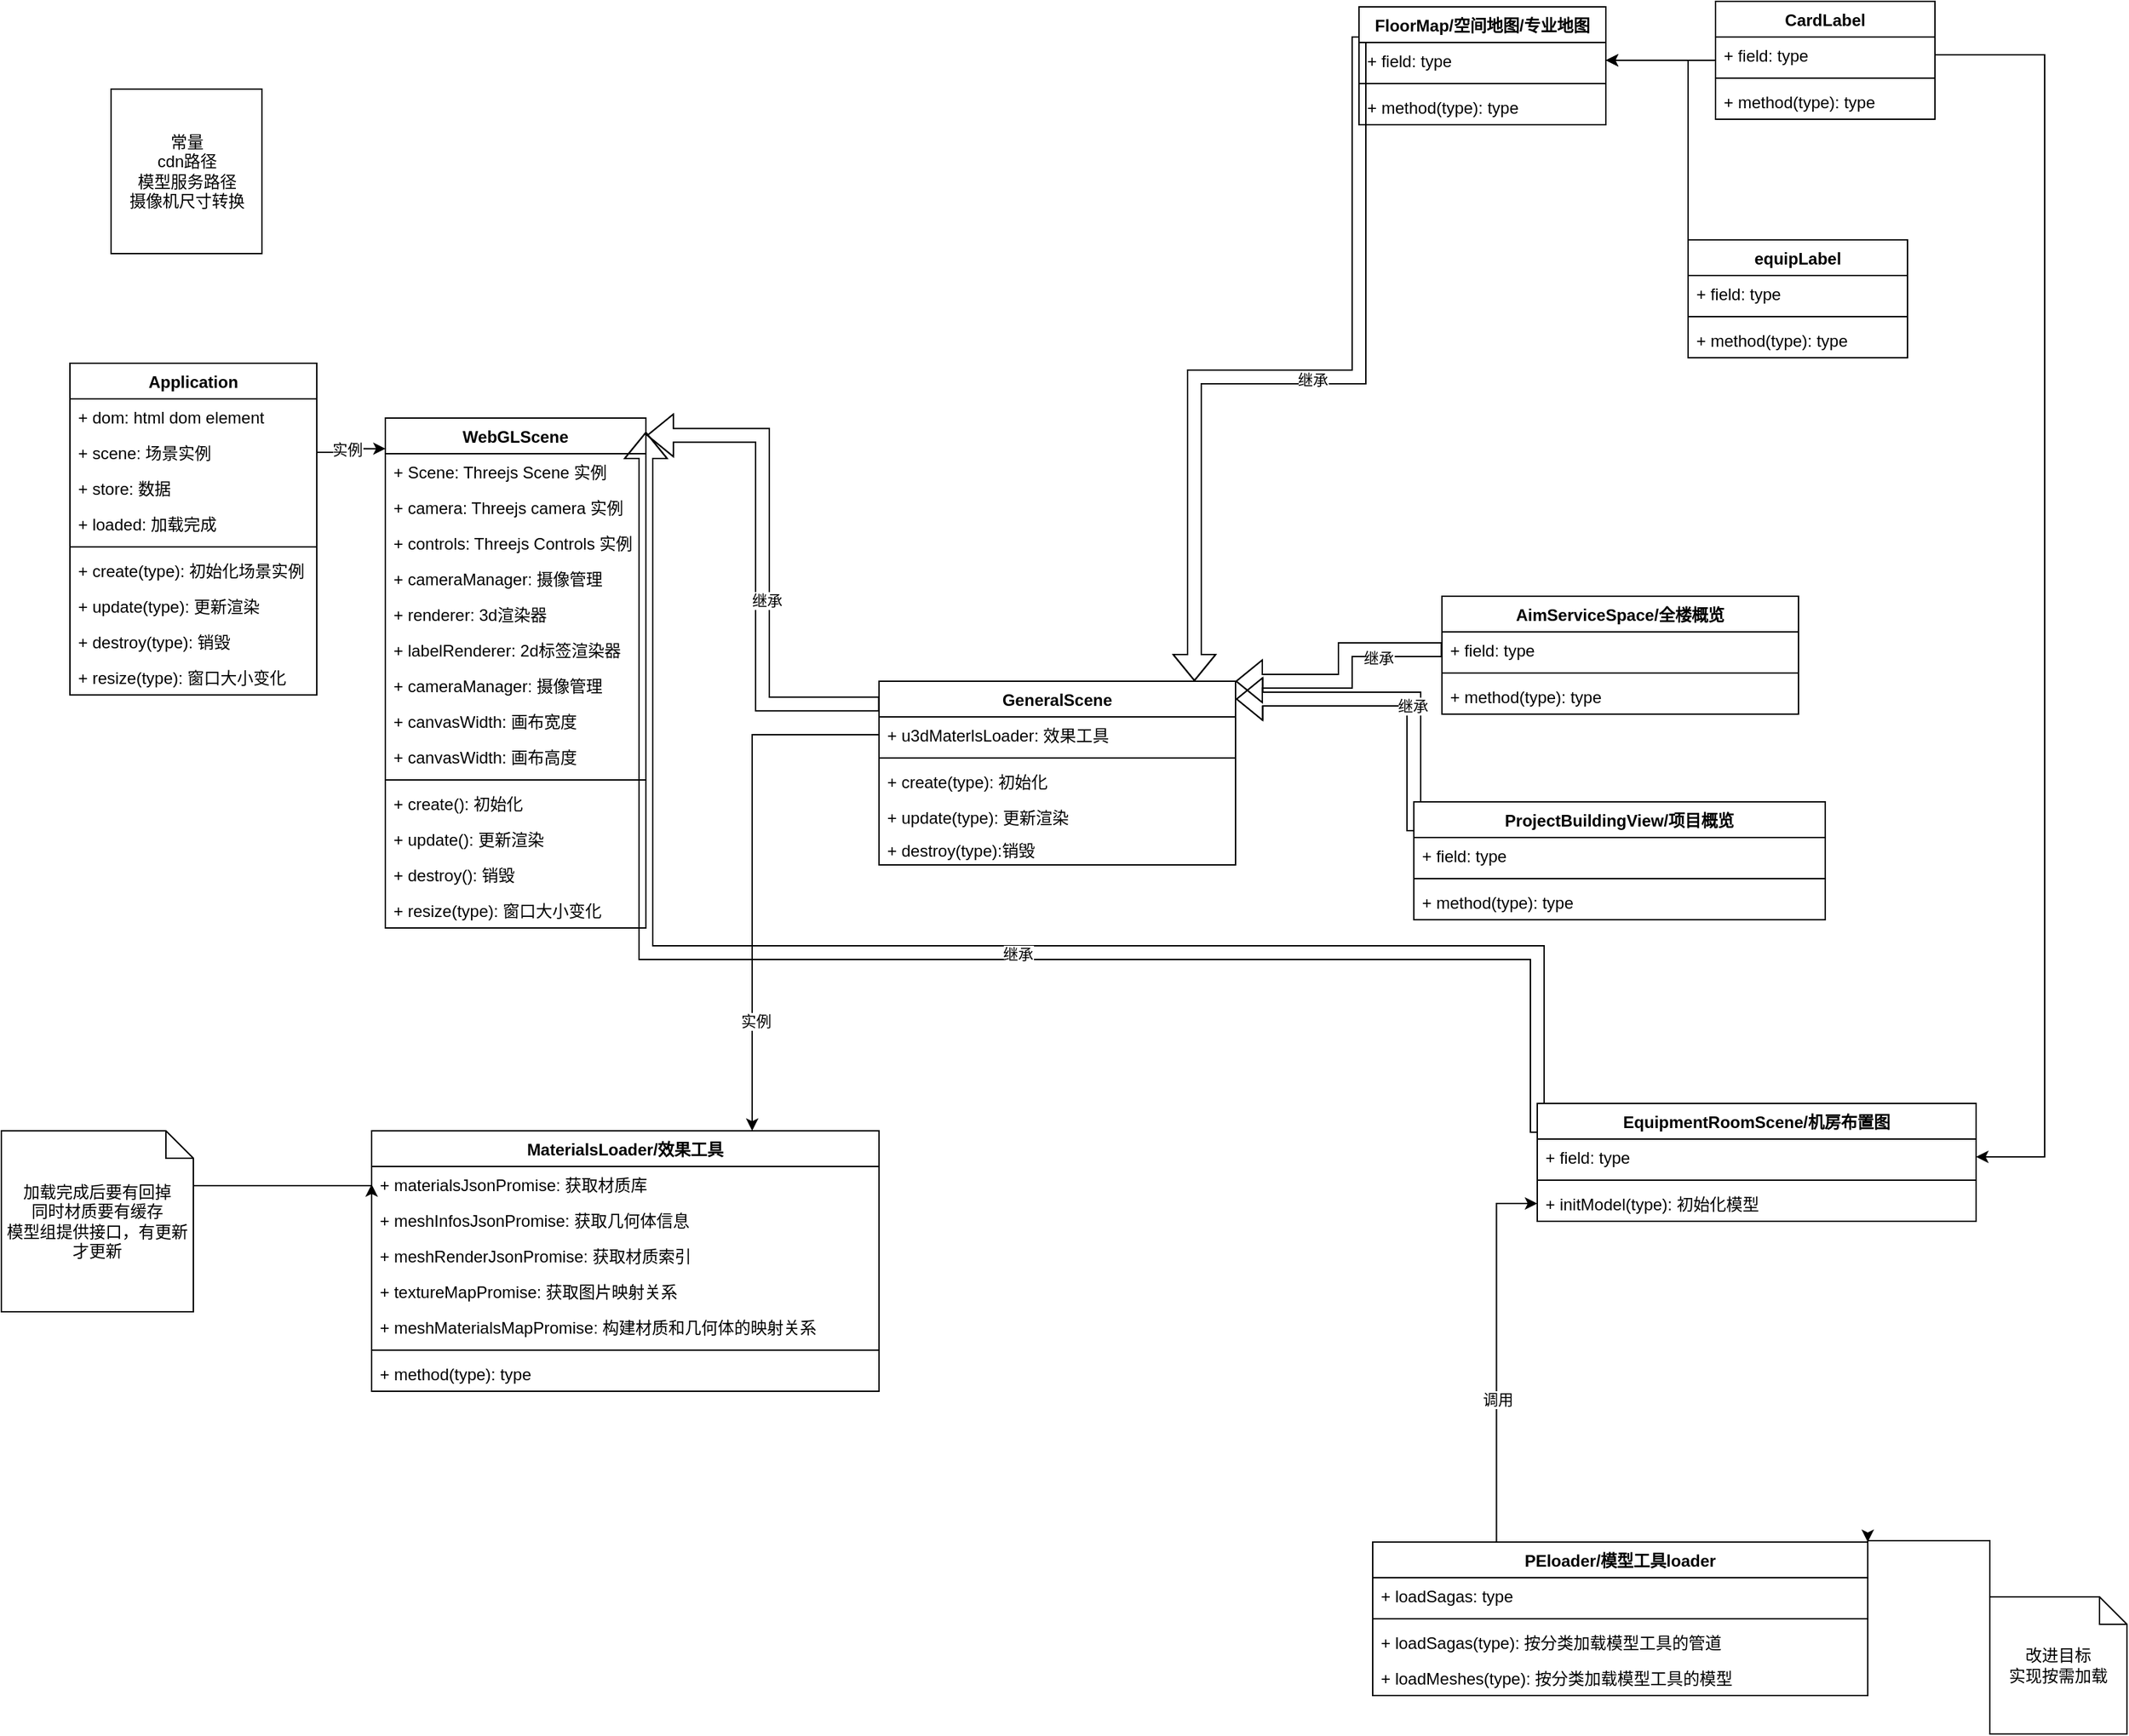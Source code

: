 <mxfile version="15.9.4" type="github">
  <diagram id="EdudkW2aPHIdIt6Wkw1W" name="Page-1">
    <mxGraphModel dx="938" dy="581" grid="1" gridSize="10" guides="1" tooltips="1" connect="1" arrows="1" fold="1" page="1" pageScale="1" pageWidth="827" pageHeight="1169" math="0" shadow="0">
      <root>
        <mxCell id="0" />
        <mxCell id="1" parent="0" />
        <mxCell id="uSqtEpiTZWyw5gjkjIYF-1" value="Application" style="swimlane;fontStyle=1;align=center;verticalAlign=top;childLayout=stackLayout;horizontal=1;startSize=26;horizontalStack=0;resizeParent=1;resizeParentMax=0;resizeLast=0;collapsible=1;marginBottom=0;" parent="1" vertex="1">
          <mxGeometry x="100" y="310" width="180" height="242" as="geometry" />
        </mxCell>
        <mxCell id="uSqtEpiTZWyw5gjkjIYF-2" value="+ dom: html dom element" style="text;strokeColor=none;fillColor=none;align=left;verticalAlign=top;spacingLeft=4;spacingRight=4;overflow=hidden;rotatable=0;points=[[0,0.5],[1,0.5]];portConstraint=eastwest;" parent="uSqtEpiTZWyw5gjkjIYF-1" vertex="1">
          <mxGeometry y="26" width="180" height="26" as="geometry" />
        </mxCell>
        <mxCell id="uSqtEpiTZWyw5gjkjIYF-5" value="+ scene: 场景实例" style="text;strokeColor=none;fillColor=none;align=left;verticalAlign=top;spacingLeft=4;spacingRight=4;overflow=hidden;rotatable=0;points=[[0,0.5],[1,0.5]];portConstraint=eastwest;" parent="uSqtEpiTZWyw5gjkjIYF-1" vertex="1">
          <mxGeometry y="52" width="180" height="26" as="geometry" />
        </mxCell>
        <mxCell id="uSqtEpiTZWyw5gjkjIYF-15" value="+ store: 数据" style="text;strokeColor=none;fillColor=none;align=left;verticalAlign=top;spacingLeft=4;spacingRight=4;overflow=hidden;rotatable=0;points=[[0,0.5],[1,0.5]];portConstraint=eastwest;" parent="uSqtEpiTZWyw5gjkjIYF-1" vertex="1">
          <mxGeometry y="78" width="180" height="26" as="geometry" />
        </mxCell>
        <mxCell id="uSqtEpiTZWyw5gjkjIYF-6" value="+ loaded: 加载完成" style="text;strokeColor=none;fillColor=none;align=left;verticalAlign=top;spacingLeft=4;spacingRight=4;overflow=hidden;rotatable=0;points=[[0,0.5],[1,0.5]];portConstraint=eastwest;" parent="uSqtEpiTZWyw5gjkjIYF-1" vertex="1">
          <mxGeometry y="104" width="180" height="26" as="geometry" />
        </mxCell>
        <mxCell id="uSqtEpiTZWyw5gjkjIYF-3" value="" style="line;strokeWidth=1;fillColor=none;align=left;verticalAlign=middle;spacingTop=-1;spacingLeft=3;spacingRight=3;rotatable=0;labelPosition=right;points=[];portConstraint=eastwest;" parent="uSqtEpiTZWyw5gjkjIYF-1" vertex="1">
          <mxGeometry y="130" width="180" height="8" as="geometry" />
        </mxCell>
        <mxCell id="uSqtEpiTZWyw5gjkjIYF-4" value="+ create(type): 初始化场景实例" style="text;strokeColor=none;fillColor=none;align=left;verticalAlign=top;spacingLeft=4;spacingRight=4;overflow=hidden;rotatable=0;points=[[0,0.5],[1,0.5]];portConstraint=eastwest;" parent="uSqtEpiTZWyw5gjkjIYF-1" vertex="1">
          <mxGeometry y="138" width="180" height="26" as="geometry" />
        </mxCell>
        <mxCell id="uSqtEpiTZWyw5gjkjIYF-7" value="+ update(type): 更新渲染" style="text;strokeColor=none;fillColor=none;align=left;verticalAlign=top;spacingLeft=4;spacingRight=4;overflow=hidden;rotatable=0;points=[[0,0.5],[1,0.5]];portConstraint=eastwest;" parent="uSqtEpiTZWyw5gjkjIYF-1" vertex="1">
          <mxGeometry y="164" width="180" height="26" as="geometry" />
        </mxCell>
        <mxCell id="uSqtEpiTZWyw5gjkjIYF-8" value="+ destroy(type): 销毁" style="text;strokeColor=none;fillColor=none;align=left;verticalAlign=top;spacingLeft=4;spacingRight=4;overflow=hidden;rotatable=0;points=[[0,0.5],[1,0.5]];portConstraint=eastwest;" parent="uSqtEpiTZWyw5gjkjIYF-1" vertex="1">
          <mxGeometry y="190" width="180" height="26" as="geometry" />
        </mxCell>
        <mxCell id="uSqtEpiTZWyw5gjkjIYF-9" value="+ resize(type): 窗口大小变化" style="text;strokeColor=none;fillColor=none;align=left;verticalAlign=top;spacingLeft=4;spacingRight=4;overflow=hidden;rotatable=0;points=[[0,0.5],[1,0.5]];portConstraint=eastwest;" parent="uSqtEpiTZWyw5gjkjIYF-1" vertex="1">
          <mxGeometry y="216" width="180" height="26" as="geometry" />
        </mxCell>
        <mxCell id="uSqtEpiTZWyw5gjkjIYF-10" value="WebGLScene" style="swimlane;fontStyle=1;align=center;verticalAlign=top;childLayout=stackLayout;horizontal=1;startSize=26;horizontalStack=0;resizeParent=1;resizeParentMax=0;resizeLast=0;collapsible=1;marginBottom=0;" parent="1" vertex="1">
          <mxGeometry x="330" y="350" width="190" height="372" as="geometry" />
        </mxCell>
        <mxCell id="uSqtEpiTZWyw5gjkjIYF-11" value="+ Scene: Threejs Scene 实例" style="text;strokeColor=none;fillColor=none;align=left;verticalAlign=top;spacingLeft=4;spacingRight=4;overflow=hidden;rotatable=0;points=[[0,0.5],[1,0.5]];portConstraint=eastwest;" parent="uSqtEpiTZWyw5gjkjIYF-10" vertex="1">
          <mxGeometry y="26" width="190" height="26" as="geometry" />
        </mxCell>
        <mxCell id="uSqtEpiTZWyw5gjkjIYF-14" value="+ camera: Threejs camera 实例" style="text;strokeColor=none;fillColor=none;align=left;verticalAlign=top;spacingLeft=4;spacingRight=4;overflow=hidden;rotatable=0;points=[[0,0.5],[1,0.5]];portConstraint=eastwest;" parent="uSqtEpiTZWyw5gjkjIYF-10" vertex="1">
          <mxGeometry y="52" width="190" height="26" as="geometry" />
        </mxCell>
        <mxCell id="uSqtEpiTZWyw5gjkjIYF-20" value="+ controls: Threejs Controls 实例" style="text;strokeColor=none;fillColor=none;align=left;verticalAlign=top;spacingLeft=4;spacingRight=4;overflow=hidden;rotatable=0;points=[[0,0.5],[1,0.5]];portConstraint=eastwest;" parent="uSqtEpiTZWyw5gjkjIYF-10" vertex="1">
          <mxGeometry y="78" width="190" height="26" as="geometry" />
        </mxCell>
        <mxCell id="uSqtEpiTZWyw5gjkjIYF-21" value="+ cameraManager: 摄像管理&#xa;" style="text;strokeColor=none;fillColor=none;align=left;verticalAlign=top;spacingLeft=4;spacingRight=4;overflow=hidden;rotatable=0;points=[[0,0.5],[1,0.5]];portConstraint=eastwest;" parent="uSqtEpiTZWyw5gjkjIYF-10" vertex="1">
          <mxGeometry y="104" width="190" height="26" as="geometry" />
        </mxCell>
        <mxCell id="uSqtEpiTZWyw5gjkjIYF-22" value="+ renderer: 3d渲染器&#xa;" style="text;strokeColor=none;fillColor=none;align=left;verticalAlign=top;spacingLeft=4;spacingRight=4;overflow=hidden;rotatable=0;points=[[0,0.5],[1,0.5]];portConstraint=eastwest;" parent="uSqtEpiTZWyw5gjkjIYF-10" vertex="1">
          <mxGeometry y="130" width="190" height="26" as="geometry" />
        </mxCell>
        <mxCell id="uSqtEpiTZWyw5gjkjIYF-23" value="+ labelRenderer: 2d标签渲染器&#xa;" style="text;strokeColor=none;fillColor=none;align=left;verticalAlign=top;spacingLeft=4;spacingRight=4;overflow=hidden;rotatable=0;points=[[0,0.5],[1,0.5]];portConstraint=eastwest;" parent="uSqtEpiTZWyw5gjkjIYF-10" vertex="1">
          <mxGeometry y="156" width="190" height="26" as="geometry" />
        </mxCell>
        <mxCell id="uSqtEpiTZWyw5gjkjIYF-24" value="+ cameraManager: 摄像管理&#xa;" style="text;strokeColor=none;fillColor=none;align=left;verticalAlign=top;spacingLeft=4;spacingRight=4;overflow=hidden;rotatable=0;points=[[0,0.5],[1,0.5]];portConstraint=eastwest;" parent="uSqtEpiTZWyw5gjkjIYF-10" vertex="1">
          <mxGeometry y="182" width="190" height="26" as="geometry" />
        </mxCell>
        <mxCell id="uSqtEpiTZWyw5gjkjIYF-26" value="+ canvasWidth: 画布宽度&#xa;" style="text;strokeColor=none;fillColor=none;align=left;verticalAlign=top;spacingLeft=4;spacingRight=4;overflow=hidden;rotatable=0;points=[[0,0.5],[1,0.5]];portConstraint=eastwest;" parent="uSqtEpiTZWyw5gjkjIYF-10" vertex="1">
          <mxGeometry y="208" width="190" height="26" as="geometry" />
        </mxCell>
        <mxCell id="uSqtEpiTZWyw5gjkjIYF-27" value="+ canvasWidth: 画布高度&#xa;" style="text;strokeColor=none;fillColor=none;align=left;verticalAlign=top;spacingLeft=4;spacingRight=4;overflow=hidden;rotatable=0;points=[[0,0.5],[1,0.5]];portConstraint=eastwest;" parent="uSqtEpiTZWyw5gjkjIYF-10" vertex="1">
          <mxGeometry y="234" width="190" height="26" as="geometry" />
        </mxCell>
        <mxCell id="uSqtEpiTZWyw5gjkjIYF-12" value="" style="line;strokeWidth=1;fillColor=none;align=left;verticalAlign=middle;spacingTop=-1;spacingLeft=3;spacingRight=3;rotatable=0;labelPosition=right;points=[];portConstraint=eastwest;" parent="uSqtEpiTZWyw5gjkjIYF-10" vertex="1">
          <mxGeometry y="260" width="190" height="8" as="geometry" />
        </mxCell>
        <mxCell id="uSqtEpiTZWyw5gjkjIYF-13" value="+ create(): 初始化" style="text;strokeColor=none;fillColor=none;align=left;verticalAlign=top;spacingLeft=4;spacingRight=4;overflow=hidden;rotatable=0;points=[[0,0.5],[1,0.5]];portConstraint=eastwest;" parent="uSqtEpiTZWyw5gjkjIYF-10" vertex="1">
          <mxGeometry y="268" width="190" height="26" as="geometry" />
        </mxCell>
        <mxCell id="uSqtEpiTZWyw5gjkjIYF-16" value="+ update(): 更新渲染" style="text;strokeColor=none;fillColor=none;align=left;verticalAlign=top;spacingLeft=4;spacingRight=4;overflow=hidden;rotatable=0;points=[[0,0.5],[1,0.5]];portConstraint=eastwest;" parent="uSqtEpiTZWyw5gjkjIYF-10" vertex="1">
          <mxGeometry y="294" width="190" height="26" as="geometry" />
        </mxCell>
        <mxCell id="uSqtEpiTZWyw5gjkjIYF-17" value="+ destroy(): 销毁" style="text;strokeColor=none;fillColor=none;align=left;verticalAlign=top;spacingLeft=4;spacingRight=4;overflow=hidden;rotatable=0;points=[[0,0.5],[1,0.5]];portConstraint=eastwest;" parent="uSqtEpiTZWyw5gjkjIYF-10" vertex="1">
          <mxGeometry y="320" width="190" height="26" as="geometry" />
        </mxCell>
        <mxCell id="uSqtEpiTZWyw5gjkjIYF-18" value="+ resize(type): 窗口大小变化" style="text;strokeColor=none;fillColor=none;align=left;verticalAlign=top;spacingLeft=4;spacingRight=4;overflow=hidden;rotatable=0;points=[[0,0.5],[1,0.5]];portConstraint=eastwest;" parent="uSqtEpiTZWyw5gjkjIYF-10" vertex="1">
          <mxGeometry y="346" width="190" height="26" as="geometry" />
        </mxCell>
        <mxCell id="uSqtEpiTZWyw5gjkjIYF-19" style="edgeStyle=orthogonalEdgeStyle;rounded=0;orthogonalLoop=1;jettySize=auto;html=1;exitX=1;exitY=0.5;exitDx=0;exitDy=0;entryX=0.001;entryY=0.06;entryDx=0;entryDy=0;entryPerimeter=0;" parent="1" source="uSqtEpiTZWyw5gjkjIYF-5" target="uSqtEpiTZWyw5gjkjIYF-10" edge="1">
          <mxGeometry relative="1" as="geometry" />
        </mxCell>
        <mxCell id="uSqtEpiTZWyw5gjkjIYF-91" value="实例" style="edgeLabel;html=1;align=center;verticalAlign=middle;resizable=0;points=[];" parent="uSqtEpiTZWyw5gjkjIYF-19" vertex="1" connectable="0">
          <mxGeometry x="0.049" y="3" relative="1" as="geometry">
            <mxPoint x="-3" y="3" as="offset" />
          </mxGeometry>
        </mxCell>
        <mxCell id="uSqtEpiTZWyw5gjkjIYF-32" style="edgeStyle=orthogonalEdgeStyle;rounded=0;orthogonalLoop=1;jettySize=auto;html=1;exitX=0.001;exitY=0.124;exitDx=0;exitDy=0;entryX=1.003;entryY=0.034;entryDx=0;entryDy=0;entryPerimeter=0;shape=flexArrow;exitPerimeter=0;" parent="1" source="uSqtEpiTZWyw5gjkjIYF-28" target="uSqtEpiTZWyw5gjkjIYF-10" edge="1">
          <mxGeometry relative="1" as="geometry" />
        </mxCell>
        <mxCell id="uSqtEpiTZWyw5gjkjIYF-33" value="继承" style="edgeLabel;html=1;align=center;verticalAlign=middle;resizable=0;points=[];" parent="uSqtEpiTZWyw5gjkjIYF-32" vertex="1" connectable="0">
          <mxGeometry x="-0.116" y="-3" relative="1" as="geometry">
            <mxPoint as="offset" />
          </mxGeometry>
        </mxCell>
        <mxCell id="uSqtEpiTZWyw5gjkjIYF-28" value="GeneralScene" style="swimlane;fontStyle=1;align=center;verticalAlign=top;childLayout=stackLayout;horizontal=1;startSize=26;horizontalStack=0;resizeParent=1;resizeParentMax=0;resizeLast=0;collapsible=1;marginBottom=0;" parent="1" vertex="1">
          <mxGeometry x="690" y="542" width="260" height="134" as="geometry" />
        </mxCell>
        <mxCell id="uSqtEpiTZWyw5gjkjIYF-29" value="+ u3dMaterlsLoader: 效果工具" style="text;strokeColor=none;fillColor=none;align=left;verticalAlign=top;spacingLeft=4;spacingRight=4;overflow=hidden;rotatable=0;points=[[0,0.5],[1,0.5]];portConstraint=eastwest;" parent="uSqtEpiTZWyw5gjkjIYF-28" vertex="1">
          <mxGeometry y="26" width="260" height="26" as="geometry" />
        </mxCell>
        <mxCell id="uSqtEpiTZWyw5gjkjIYF-30" value="" style="line;strokeWidth=1;fillColor=none;align=left;verticalAlign=middle;spacingTop=-1;spacingLeft=3;spacingRight=3;rotatable=0;labelPosition=right;points=[];portConstraint=eastwest;" parent="uSqtEpiTZWyw5gjkjIYF-28" vertex="1">
          <mxGeometry y="52" width="260" height="8" as="geometry" />
        </mxCell>
        <mxCell id="uSqtEpiTZWyw5gjkjIYF-31" value="+ create(type): 初始化" style="text;strokeColor=none;fillColor=none;align=left;verticalAlign=top;spacingLeft=4;spacingRight=4;overflow=hidden;rotatable=0;points=[[0,0.5],[1,0.5]];portConstraint=eastwest;" parent="uSqtEpiTZWyw5gjkjIYF-28" vertex="1">
          <mxGeometry y="60" width="260" height="26" as="geometry" />
        </mxCell>
        <mxCell id="uSqtEpiTZWyw5gjkjIYF-77" value="+ update(type): 更新渲染" style="text;strokeColor=none;fillColor=none;align=left;verticalAlign=top;spacingLeft=4;spacingRight=4;overflow=hidden;rotatable=0;points=[[0,0.5],[1,0.5]];portConstraint=eastwest;" parent="uSqtEpiTZWyw5gjkjIYF-28" vertex="1">
          <mxGeometry y="86" width="260" height="24" as="geometry" />
        </mxCell>
        <mxCell id="uSqtEpiTZWyw5gjkjIYF-78" value="+ destroy(type):销毁" style="text;strokeColor=none;fillColor=none;align=left;verticalAlign=top;spacingLeft=4;spacingRight=4;overflow=hidden;rotatable=0;points=[[0,0.5],[1,0.5]];portConstraint=eastwest;" parent="uSqtEpiTZWyw5gjkjIYF-28" vertex="1">
          <mxGeometry y="110" width="260" height="24" as="geometry" />
        </mxCell>
        <mxCell id="uSqtEpiTZWyw5gjkjIYF-71" style="edgeStyle=elbowEdgeStyle;shape=flexArrow;rounded=0;orthogonalLoop=1;jettySize=auto;elbow=vertical;html=1;exitX=0;exitY=0.25;exitDx=0;exitDy=0;" parent="1" source="uSqtEpiTZWyw5gjkjIYF-35" target="uSqtEpiTZWyw5gjkjIYF-28" edge="1">
          <mxGeometry relative="1" as="geometry">
            <Array as="points">
              <mxPoint x="920" y="320" />
              <mxPoint x="910" y="440" />
            </Array>
          </mxGeometry>
        </mxCell>
        <mxCell id="uSqtEpiTZWyw5gjkjIYF-72" value="继承" style="edgeLabel;html=1;align=center;verticalAlign=middle;resizable=0;points=[];" parent="uSqtEpiTZWyw5gjkjIYF-71" vertex="1" connectable="0">
          <mxGeometry x="-0.044" y="2" relative="1" as="geometry">
            <mxPoint as="offset" />
          </mxGeometry>
        </mxCell>
        <mxCell id="uSqtEpiTZWyw5gjkjIYF-35" value="FloorMap/空间地图/专业地图" style="swimlane;fontStyle=1;align=center;verticalAlign=top;childLayout=stackLayout;horizontal=1;startSize=26;horizontalStack=0;resizeParent=1;resizeParentMax=0;resizeLast=0;collapsible=1;marginBottom=0;" parent="1" vertex="1">
          <mxGeometry x="1040" y="50" width="180" height="86" as="geometry" />
        </mxCell>
        <mxCell id="uSqtEpiTZWyw5gjkjIYF-36" value="+ field: type" style="text;strokeColor=none;fillColor=none;align=left;verticalAlign=top;spacingLeft=4;spacingRight=4;overflow=hidden;rotatable=0;points=[[0,0.5],[1,0.5]];portConstraint=eastwest;" parent="uSqtEpiTZWyw5gjkjIYF-35" vertex="1">
          <mxGeometry y="26" width="180" height="26" as="geometry" />
        </mxCell>
        <mxCell id="uSqtEpiTZWyw5gjkjIYF-37" value="" style="line;strokeWidth=1;fillColor=none;align=left;verticalAlign=middle;spacingTop=-1;spacingLeft=3;spacingRight=3;rotatable=0;labelPosition=right;points=[];portConstraint=eastwest;" parent="uSqtEpiTZWyw5gjkjIYF-35" vertex="1">
          <mxGeometry y="52" width="180" height="8" as="geometry" />
        </mxCell>
        <mxCell id="uSqtEpiTZWyw5gjkjIYF-38" value="+ method(type): type" style="text;strokeColor=none;fillColor=none;align=left;verticalAlign=top;spacingLeft=4;spacingRight=4;overflow=hidden;rotatable=0;points=[[0,0.5],[1,0.5]];portConstraint=eastwest;" parent="uSqtEpiTZWyw5gjkjIYF-35" vertex="1">
          <mxGeometry y="60" width="180" height="26" as="geometry" />
        </mxCell>
        <mxCell id="uSqtEpiTZWyw5gjkjIYF-39" value="AimServiceSpace/全楼概览" style="swimlane;fontStyle=1;align=center;verticalAlign=top;childLayout=stackLayout;horizontal=1;startSize=26;horizontalStack=0;resizeParent=1;resizeParentMax=0;resizeLast=0;collapsible=1;marginBottom=0;" parent="1" vertex="1">
          <mxGeometry x="1100.5" y="480" width="260" height="86" as="geometry" />
        </mxCell>
        <mxCell id="uSqtEpiTZWyw5gjkjIYF-40" value="+ field: type" style="text;strokeColor=none;fillColor=none;align=left;verticalAlign=top;spacingLeft=4;spacingRight=4;overflow=hidden;rotatable=0;points=[[0,0.5],[1,0.5]];portConstraint=eastwest;" parent="uSqtEpiTZWyw5gjkjIYF-39" vertex="1">
          <mxGeometry y="26" width="260" height="26" as="geometry" />
        </mxCell>
        <mxCell id="uSqtEpiTZWyw5gjkjIYF-41" value="" style="line;strokeWidth=1;fillColor=none;align=left;verticalAlign=middle;spacingTop=-1;spacingLeft=3;spacingRight=3;rotatable=0;labelPosition=right;points=[];portConstraint=eastwest;" parent="uSqtEpiTZWyw5gjkjIYF-39" vertex="1">
          <mxGeometry y="52" width="260" height="8" as="geometry" />
        </mxCell>
        <mxCell id="uSqtEpiTZWyw5gjkjIYF-42" value="+ method(type): type" style="text;strokeColor=none;fillColor=none;align=left;verticalAlign=top;spacingLeft=4;spacingRight=4;overflow=hidden;rotatable=0;points=[[0,0.5],[1,0.5]];portConstraint=eastwest;" parent="uSqtEpiTZWyw5gjkjIYF-39" vertex="1">
          <mxGeometry y="60" width="260" height="26" as="geometry" />
        </mxCell>
        <mxCell id="uSqtEpiTZWyw5gjkjIYF-73" style="edgeStyle=elbowEdgeStyle;shape=flexArrow;rounded=0;orthogonalLoop=1;jettySize=auto;elbow=vertical;html=1;exitX=0;exitY=0.25;exitDx=0;exitDy=0;" parent="1" source="uSqtEpiTZWyw5gjkjIYF-43" edge="1">
          <mxGeometry relative="1" as="geometry">
            <mxPoint x="520" y="360" as="targetPoint" />
            <Array as="points">
              <mxPoint x="1130" y="740" />
              <mxPoint x="1080" y="620" />
              <mxPoint x="1050" y="390" />
              <mxPoint x="770" y="360" />
              <mxPoint x="890" y="360" />
              <mxPoint x="1060" y="542" />
              <mxPoint x="960" y="542" />
              <mxPoint x="930" y="609" />
              <mxPoint x="1010" y="870" />
              <mxPoint x="1010" y="670" />
              <mxPoint x="1070" y="542" />
              <mxPoint x="1060" y="542" />
              <mxPoint x="900" y="570" />
              <mxPoint x="880" y="590" />
              <mxPoint x="920" y="890" />
            </Array>
          </mxGeometry>
        </mxCell>
        <mxCell id="uSqtEpiTZWyw5gjkjIYF-74" value="继承" style="edgeLabel;html=1;align=center;verticalAlign=middle;resizable=0;points=[];" parent="uSqtEpiTZWyw5gjkjIYF-73" vertex="1" connectable="0">
          <mxGeometry x="-0.121" y="1" relative="1" as="geometry">
            <mxPoint as="offset" />
          </mxGeometry>
        </mxCell>
        <mxCell id="uSqtEpiTZWyw5gjkjIYF-43" value="EquipmentRoomScene/机房布置图" style="swimlane;fontStyle=1;align=center;verticalAlign=top;childLayout=stackLayout;horizontal=1;startSize=26;horizontalStack=0;resizeParent=1;resizeParentMax=0;resizeLast=0;collapsible=1;marginBottom=0;" parent="1" vertex="1">
          <mxGeometry x="1170" y="850" width="320" height="86" as="geometry" />
        </mxCell>
        <mxCell id="uSqtEpiTZWyw5gjkjIYF-44" value="+ field: type" style="text;strokeColor=none;fillColor=none;align=left;verticalAlign=top;spacingLeft=4;spacingRight=4;overflow=hidden;rotatable=0;points=[[0,0.5],[1,0.5]];portConstraint=eastwest;" parent="uSqtEpiTZWyw5gjkjIYF-43" vertex="1">
          <mxGeometry y="26" width="320" height="26" as="geometry" />
        </mxCell>
        <mxCell id="uSqtEpiTZWyw5gjkjIYF-45" value="" style="line;strokeWidth=1;fillColor=none;align=left;verticalAlign=middle;spacingTop=-1;spacingLeft=3;spacingRight=3;rotatable=0;labelPosition=right;points=[];portConstraint=eastwest;" parent="uSqtEpiTZWyw5gjkjIYF-43" vertex="1">
          <mxGeometry y="52" width="320" height="8" as="geometry" />
        </mxCell>
        <mxCell id="uSqtEpiTZWyw5gjkjIYF-46" value="+ initModel(type): 初始化模型" style="text;strokeColor=none;fillColor=none;align=left;verticalAlign=top;spacingLeft=4;spacingRight=4;overflow=hidden;rotatable=0;points=[[0,0.5],[1,0.5]];portConstraint=eastwest;" parent="uSqtEpiTZWyw5gjkjIYF-43" vertex="1">
          <mxGeometry y="60" width="320" height="26" as="geometry" />
        </mxCell>
        <mxCell id="uSqtEpiTZWyw5gjkjIYF-75" style="edgeStyle=elbowEdgeStyle;shape=flexArrow;rounded=0;orthogonalLoop=1;jettySize=auto;elbow=vertical;html=1;exitX=0;exitY=0.25;exitDx=0;exitDy=0;entryX=1.001;entryY=0.095;entryDx=0;entryDy=0;entryPerimeter=0;" parent="1" source="uSqtEpiTZWyw5gjkjIYF-52" target="uSqtEpiTZWyw5gjkjIYF-28" edge="1">
          <mxGeometry relative="1" as="geometry">
            <mxPoint x="850" y="540" as="targetPoint" />
            <Array as="points">
              <mxPoint x="1080" y="555" />
              <mxPoint x="1020" y="555" />
              <mxPoint x="1130" y="620" />
              <mxPoint x="870" y="1040" />
              <mxPoint x="820" y="1360" />
              <mxPoint x="980" y="555" />
              <mxPoint x="990" y="550" />
              <mxPoint x="960" y="540" />
              <mxPoint x="880" y="560" />
              <mxPoint x="870" y="560" />
              <mxPoint x="900" y="640" />
              <mxPoint x="890" y="690" />
              <mxPoint x="880" y="1452" />
            </Array>
          </mxGeometry>
        </mxCell>
        <mxCell id="uSqtEpiTZWyw5gjkjIYF-76" value="继承" style="edgeLabel;html=1;align=center;verticalAlign=middle;resizable=0;points=[];" parent="uSqtEpiTZWyw5gjkjIYF-75" vertex="1" connectable="0">
          <mxGeometry x="-0.137" y="5" relative="1" as="geometry">
            <mxPoint as="offset" />
          </mxGeometry>
        </mxCell>
        <mxCell id="uSqtEpiTZWyw5gjkjIYF-52" value="ProjectBuildingView/项目概览" style="swimlane;fontStyle=1;align=center;verticalAlign=top;childLayout=stackLayout;horizontal=1;startSize=26;horizontalStack=0;resizeParent=1;resizeParentMax=0;resizeLast=0;collapsible=1;marginBottom=0;" parent="1" vertex="1">
          <mxGeometry x="1080" y="630" width="300" height="86" as="geometry" />
        </mxCell>
        <mxCell id="uSqtEpiTZWyw5gjkjIYF-53" value="+ field: type" style="text;strokeColor=none;fillColor=none;align=left;verticalAlign=top;spacingLeft=4;spacingRight=4;overflow=hidden;rotatable=0;points=[[0,0.5],[1,0.5]];portConstraint=eastwest;" parent="uSqtEpiTZWyw5gjkjIYF-52" vertex="1">
          <mxGeometry y="26" width="300" height="26" as="geometry" />
        </mxCell>
        <mxCell id="uSqtEpiTZWyw5gjkjIYF-54" value="" style="line;strokeWidth=1;fillColor=none;align=left;verticalAlign=middle;spacingTop=-1;spacingLeft=3;spacingRight=3;rotatable=0;labelPosition=right;points=[];portConstraint=eastwest;" parent="uSqtEpiTZWyw5gjkjIYF-52" vertex="1">
          <mxGeometry y="52" width="300" height="8" as="geometry" />
        </mxCell>
        <mxCell id="uSqtEpiTZWyw5gjkjIYF-55" value="+ method(type): type" style="text;strokeColor=none;fillColor=none;align=left;verticalAlign=top;spacingLeft=4;spacingRight=4;overflow=hidden;rotatable=0;points=[[0,0.5],[1,0.5]];portConstraint=eastwest;" parent="uSqtEpiTZWyw5gjkjIYF-52" vertex="1">
          <mxGeometry y="60" width="300" height="26" as="geometry" />
        </mxCell>
        <mxCell id="uSqtEpiTZWyw5gjkjIYF-63" style="edgeStyle=elbowEdgeStyle;shape=flexArrow;rounded=0;orthogonalLoop=1;jettySize=auto;elbow=vertical;html=1;exitX=0;exitY=0.5;exitDx=0;exitDy=0;exitPerimeter=0;" parent="1" edge="1">
          <mxGeometry relative="1" as="geometry">
            <mxPoint x="870" y="560" as="sourcePoint" />
            <mxPoint x="870" y="560" as="targetPoint" />
          </mxGeometry>
        </mxCell>
        <mxCell id="uSqtEpiTZWyw5gjkjIYF-69" style="edgeStyle=elbowEdgeStyle;shape=flexArrow;rounded=0;orthogonalLoop=1;jettySize=auto;elbow=horizontal;html=1;exitX=0;exitY=0.5;exitDx=0;exitDy=0;entryX=1;entryY=0;entryDx=0;entryDy=0;" parent="1" source="uSqtEpiTZWyw5gjkjIYF-40" target="uSqtEpiTZWyw5gjkjIYF-28" edge="1">
          <mxGeometry relative="1" as="geometry">
            <Array as="points">
              <mxPoint x="1030" y="542" />
              <mxPoint x="950" y="550" />
              <mxPoint x="1010" y="540" />
              <mxPoint x="880" y="550" />
            </Array>
          </mxGeometry>
        </mxCell>
        <mxCell id="uSqtEpiTZWyw5gjkjIYF-70" value="继承" style="edgeLabel;html=1;align=center;verticalAlign=middle;resizable=0;points=[];" parent="uSqtEpiTZWyw5gjkjIYF-69" vertex="1" connectable="0">
          <mxGeometry x="-0.457" y="6" relative="1" as="geometry">
            <mxPoint as="offset" />
          </mxGeometry>
        </mxCell>
        <mxCell id="uSqtEpiTZWyw5gjkjIYF-79" value="MaterialsLoader/效果工具" style="swimlane;fontStyle=1;align=center;verticalAlign=top;childLayout=stackLayout;horizontal=1;startSize=26;horizontalStack=0;resizeParent=1;resizeParentMax=0;resizeLast=0;collapsible=1;marginBottom=0;" parent="1" vertex="1">
          <mxGeometry x="320" y="870" width="370" height="190" as="geometry" />
        </mxCell>
        <mxCell id="uSqtEpiTZWyw5gjkjIYF-80" value="+ materialsJsonPromise: 获取材质库" style="text;strokeColor=none;fillColor=none;align=left;verticalAlign=top;spacingLeft=4;spacingRight=4;overflow=hidden;rotatable=0;points=[[0,0.5],[1,0.5]];portConstraint=eastwest;" parent="uSqtEpiTZWyw5gjkjIYF-79" vertex="1">
          <mxGeometry y="26" width="370" height="26" as="geometry" />
        </mxCell>
        <mxCell id="uSqtEpiTZWyw5gjkjIYF-98" value="+ meshInfosJsonPromise: 获取几何体信息" style="text;strokeColor=none;fillColor=none;align=left;verticalAlign=top;spacingLeft=4;spacingRight=4;overflow=hidden;rotatable=0;points=[[0,0.5],[1,0.5]];portConstraint=eastwest;" parent="uSqtEpiTZWyw5gjkjIYF-79" vertex="1">
          <mxGeometry y="52" width="370" height="26" as="geometry" />
        </mxCell>
        <mxCell id="uSqtEpiTZWyw5gjkjIYF-99" value="+ meshRenderJsonPromise: 获取材质索引" style="text;strokeColor=none;fillColor=none;align=left;verticalAlign=top;spacingLeft=4;spacingRight=4;overflow=hidden;rotatable=0;points=[[0,0.5],[1,0.5]];portConstraint=eastwest;" parent="uSqtEpiTZWyw5gjkjIYF-79" vertex="1">
          <mxGeometry y="78" width="370" height="26" as="geometry" />
        </mxCell>
        <mxCell id="uSqtEpiTZWyw5gjkjIYF-100" value="+ textureMapPromise: 获取图片映射关系" style="text;strokeColor=none;fillColor=none;align=left;verticalAlign=top;spacingLeft=4;spacingRight=4;overflow=hidden;rotatable=0;points=[[0,0.5],[1,0.5]];portConstraint=eastwest;" parent="uSqtEpiTZWyw5gjkjIYF-79" vertex="1">
          <mxGeometry y="104" width="370" height="26" as="geometry" />
        </mxCell>
        <mxCell id="uSqtEpiTZWyw5gjkjIYF-101" value="+ meshMaterialsMapPromise: 构建材质和几何体的映射关系" style="text;strokeColor=none;fillColor=none;align=left;verticalAlign=top;spacingLeft=4;spacingRight=4;overflow=hidden;rotatable=0;points=[[0,0.5],[1,0.5]];portConstraint=eastwest;" parent="uSqtEpiTZWyw5gjkjIYF-79" vertex="1">
          <mxGeometry y="130" width="370" height="26" as="geometry" />
        </mxCell>
        <mxCell id="uSqtEpiTZWyw5gjkjIYF-81" value="" style="line;strokeWidth=1;fillColor=none;align=left;verticalAlign=middle;spacingTop=-1;spacingLeft=3;spacingRight=3;rotatable=0;labelPosition=right;points=[];portConstraint=eastwest;" parent="uSqtEpiTZWyw5gjkjIYF-79" vertex="1">
          <mxGeometry y="156" width="370" height="8" as="geometry" />
        </mxCell>
        <mxCell id="uSqtEpiTZWyw5gjkjIYF-82" value="+ method(type): type" style="text;strokeColor=none;fillColor=none;align=left;verticalAlign=top;spacingLeft=4;spacingRight=4;overflow=hidden;rotatable=0;points=[[0,0.5],[1,0.5]];portConstraint=eastwest;" parent="uSqtEpiTZWyw5gjkjIYF-79" vertex="1">
          <mxGeometry y="164" width="370" height="26" as="geometry" />
        </mxCell>
        <mxCell id="uSqtEpiTZWyw5gjkjIYF-112" style="edgeStyle=elbowEdgeStyle;rounded=0;orthogonalLoop=1;jettySize=auto;elbow=vertical;html=1;exitX=0.25;exitY=0;exitDx=0;exitDy=0;entryX=0;entryY=0.5;entryDx=0;entryDy=0;" parent="1" source="uSqtEpiTZWyw5gjkjIYF-83" target="uSqtEpiTZWyw5gjkjIYF-46" edge="1">
          <mxGeometry relative="1" as="geometry">
            <Array as="points">
              <mxPoint x="1140" y="923" />
            </Array>
          </mxGeometry>
        </mxCell>
        <mxCell id="uSqtEpiTZWyw5gjkjIYF-113" value="调用" style="edgeLabel;html=1;align=center;verticalAlign=middle;resizable=0;points=[];" parent="uSqtEpiTZWyw5gjkjIYF-112" vertex="1" connectable="0">
          <mxGeometry x="-0.248" relative="1" as="geometry">
            <mxPoint as="offset" />
          </mxGeometry>
        </mxCell>
        <mxCell id="uSqtEpiTZWyw5gjkjIYF-83" value="PEloader/模型工具loader" style="swimlane;fontStyle=1;align=center;verticalAlign=top;childLayout=stackLayout;horizontal=1;startSize=26;horizontalStack=0;resizeParent=1;resizeParentMax=0;resizeLast=0;collapsible=1;marginBottom=0;" parent="1" vertex="1">
          <mxGeometry x="1050" y="1170" width="361" height="112" as="geometry" />
        </mxCell>
        <mxCell id="uSqtEpiTZWyw5gjkjIYF-84" value="+ loadSagas: type" style="text;strokeColor=none;fillColor=none;align=left;verticalAlign=top;spacingLeft=4;spacingRight=4;overflow=hidden;rotatable=0;points=[[0,0.5],[1,0.5]];portConstraint=eastwest;" parent="uSqtEpiTZWyw5gjkjIYF-83" vertex="1">
          <mxGeometry y="26" width="361" height="26" as="geometry" />
        </mxCell>
        <mxCell id="uSqtEpiTZWyw5gjkjIYF-85" value="" style="line;strokeWidth=1;fillColor=none;align=left;verticalAlign=middle;spacingTop=-1;spacingLeft=3;spacingRight=3;rotatable=0;labelPosition=right;points=[];portConstraint=eastwest;" parent="uSqtEpiTZWyw5gjkjIYF-83" vertex="1">
          <mxGeometry y="52" width="361" height="8" as="geometry" />
        </mxCell>
        <mxCell id="uSqtEpiTZWyw5gjkjIYF-86" value="+ loadSagas(type): 按分类加载模型工具的管道" style="text;strokeColor=none;fillColor=none;align=left;verticalAlign=top;spacingLeft=4;spacingRight=4;overflow=hidden;rotatable=0;points=[[0,0.5],[1,0.5]];portConstraint=eastwest;" parent="uSqtEpiTZWyw5gjkjIYF-83" vertex="1">
          <mxGeometry y="60" width="361" height="26" as="geometry" />
        </mxCell>
        <mxCell id="uSqtEpiTZWyw5gjkjIYF-102" value="+ loadMeshes(type): 按分类加载模型工具的模型" style="text;strokeColor=none;fillColor=none;align=left;verticalAlign=top;spacingLeft=4;spacingRight=4;overflow=hidden;rotatable=0;points=[[0,0.5],[1,0.5]];portConstraint=eastwest;" parent="uSqtEpiTZWyw5gjkjIYF-83" vertex="1">
          <mxGeometry y="86" width="361" height="26" as="geometry" />
        </mxCell>
        <mxCell id="uSqtEpiTZWyw5gjkjIYF-115" style="edgeStyle=elbowEdgeStyle;rounded=0;orthogonalLoop=1;jettySize=auto;elbow=vertical;html=1;exitX=0;exitY=0.25;exitDx=0;exitDy=0;entryX=1;entryY=0.5;entryDx=0;entryDy=0;" parent="1" source="uSqtEpiTZWyw5gjkjIYF-87" target="uSqtEpiTZWyw5gjkjIYF-36" edge="1">
          <mxGeometry relative="1" as="geometry">
            <Array as="points">
              <mxPoint x="1310" y="89" />
            </Array>
          </mxGeometry>
        </mxCell>
        <mxCell id="uSqtEpiTZWyw5gjkjIYF-87" value="CardLabel" style="swimlane;fontStyle=1;align=center;verticalAlign=top;childLayout=stackLayout;horizontal=1;startSize=26;horizontalStack=0;resizeParent=1;resizeParentMax=0;resizeLast=0;collapsible=1;marginBottom=0;" parent="1" vertex="1">
          <mxGeometry x="1300" y="46" width="160" height="86" as="geometry" />
        </mxCell>
        <mxCell id="uSqtEpiTZWyw5gjkjIYF-88" value="+ field: type" style="text;strokeColor=none;fillColor=none;align=left;verticalAlign=top;spacingLeft=4;spacingRight=4;overflow=hidden;rotatable=0;points=[[0,0.5],[1,0.5]];portConstraint=eastwest;" parent="uSqtEpiTZWyw5gjkjIYF-87" vertex="1">
          <mxGeometry y="26" width="160" height="26" as="geometry" />
        </mxCell>
        <mxCell id="uSqtEpiTZWyw5gjkjIYF-89" value="" style="line;strokeWidth=1;fillColor=none;align=left;verticalAlign=middle;spacingTop=-1;spacingLeft=3;spacingRight=3;rotatable=0;labelPosition=right;points=[];portConstraint=eastwest;" parent="uSqtEpiTZWyw5gjkjIYF-87" vertex="1">
          <mxGeometry y="52" width="160" height="8" as="geometry" />
        </mxCell>
        <mxCell id="uSqtEpiTZWyw5gjkjIYF-90" value="+ method(type): type" style="text;strokeColor=none;fillColor=none;align=left;verticalAlign=top;spacingLeft=4;spacingRight=4;overflow=hidden;rotatable=0;points=[[0,0.5],[1,0.5]];portConstraint=eastwest;" parent="uSqtEpiTZWyw5gjkjIYF-87" vertex="1">
          <mxGeometry y="60" width="160" height="26" as="geometry" />
        </mxCell>
        <mxCell id="uSqtEpiTZWyw5gjkjIYF-92" style="edgeStyle=elbowEdgeStyle;rounded=0;orthogonalLoop=1;jettySize=auto;elbow=vertical;html=1;exitX=0;exitY=0.5;exitDx=0;exitDy=0;entryX=0.75;entryY=0;entryDx=0;entryDy=0;" parent="1" source="uSqtEpiTZWyw5gjkjIYF-29" target="uSqtEpiTZWyw5gjkjIYF-79" edge="1">
          <mxGeometry relative="1" as="geometry">
            <Array as="points">
              <mxPoint x="660" y="581" />
            </Array>
          </mxGeometry>
        </mxCell>
        <mxCell id="uSqtEpiTZWyw5gjkjIYF-93" value="实例" style="edgeLabel;html=1;align=center;verticalAlign=middle;resizable=0;points=[];" parent="uSqtEpiTZWyw5gjkjIYF-92" vertex="1" connectable="0">
          <mxGeometry x="0.578" y="2" relative="1" as="geometry">
            <mxPoint as="offset" />
          </mxGeometry>
        </mxCell>
        <mxCell id="uSqtEpiTZWyw5gjkjIYF-95" value="常量&lt;br&gt;cdn路径&lt;br&gt;模型服务路径&lt;br&gt;摄像机尺寸转换&lt;br&gt;" style="html=1;" parent="1" vertex="1">
          <mxGeometry x="130" y="110" width="110" height="120" as="geometry" />
        </mxCell>
        <mxCell id="uSqtEpiTZWyw5gjkjIYF-97" style="edgeStyle=elbowEdgeStyle;rounded=0;orthogonalLoop=1;jettySize=auto;elbow=vertical;html=1;exitX=0;exitY=0;exitDx=100;exitDy=60;exitPerimeter=0;entryX=0;entryY=0.5;entryDx=0;entryDy=0;" parent="1" source="uSqtEpiTZWyw5gjkjIYF-96" target="uSqtEpiTZWyw5gjkjIYF-80" edge="1">
          <mxGeometry relative="1" as="geometry">
            <Array as="points">
              <mxPoint x="270" y="910" />
            </Array>
          </mxGeometry>
        </mxCell>
        <mxCell id="uSqtEpiTZWyw5gjkjIYF-96" value="加载完成后要有回掉&lt;br&gt;同时材质要有缓存&lt;br&gt;模型组提供接口，有更新才更新" style="shape=note;size=20;whiteSpace=wrap;html=1;" parent="1" vertex="1">
          <mxGeometry x="50" y="870" width="140" height="132" as="geometry" />
        </mxCell>
        <mxCell id="uSqtEpiTZWyw5gjkjIYF-106" style="edgeStyle=elbowEdgeStyle;rounded=0;orthogonalLoop=1;jettySize=auto;elbow=vertical;html=1;exitX=0;exitY=0;exitDx=0;exitDy=0;exitPerimeter=0;entryX=1;entryY=0;entryDx=0;entryDy=0;" parent="1" source="uSqtEpiTZWyw5gjkjIYF-105" target="uSqtEpiTZWyw5gjkjIYF-83" edge="1">
          <mxGeometry relative="1" as="geometry">
            <Array as="points">
              <mxPoint x="1470" y="1169" />
            </Array>
          </mxGeometry>
        </mxCell>
        <mxCell id="uSqtEpiTZWyw5gjkjIYF-105" value="改进目标&lt;br&gt;实现按需加载&lt;br&gt;" style="shape=note;size=20;whiteSpace=wrap;html=1;" parent="1" vertex="1">
          <mxGeometry x="1500" y="1210" width="100" height="100" as="geometry" />
        </mxCell>
        <mxCell id="uSqtEpiTZWyw5gjkjIYF-116" style="edgeStyle=elbowEdgeStyle;rounded=0;orthogonalLoop=1;jettySize=auto;elbow=vertical;html=1;exitX=0;exitY=0.25;exitDx=0;exitDy=0;entryX=1;entryY=0.5;entryDx=0;entryDy=0;" parent="1" source="uSqtEpiTZWyw5gjkjIYF-108" edge="1" target="uSqtEpiTZWyw5gjkjIYF-36">
          <mxGeometry relative="1" as="geometry">
            <mxPoint x="1200" y="90" as="targetPoint" />
            <Array as="points">
              <mxPoint x="1240" y="89" />
              <mxPoint x="1230" y="150" />
              <mxPoint x="1250" y="230" />
              <mxPoint x="1450" y="342" />
              <mxPoint x="1570" y="90" />
              <mxPoint x="1380" y="90" />
            </Array>
          </mxGeometry>
        </mxCell>
        <mxCell id="uSqtEpiTZWyw5gjkjIYF-108" value="equipLabel" style="swimlane;fontStyle=1;align=center;verticalAlign=top;childLayout=stackLayout;horizontal=1;startSize=26;horizontalStack=0;resizeParent=1;resizeParentMax=0;resizeLast=0;collapsible=1;marginBottom=0;" parent="1" vertex="1">
          <mxGeometry x="1280" y="220" width="160" height="86" as="geometry" />
        </mxCell>
        <mxCell id="uSqtEpiTZWyw5gjkjIYF-109" value="+ field: type" style="text;strokeColor=none;fillColor=none;align=left;verticalAlign=top;spacingLeft=4;spacingRight=4;overflow=hidden;rotatable=0;points=[[0,0.5],[1,0.5]];portConstraint=eastwest;" parent="uSqtEpiTZWyw5gjkjIYF-108" vertex="1">
          <mxGeometry y="26" width="160" height="26" as="geometry" />
        </mxCell>
        <mxCell id="uSqtEpiTZWyw5gjkjIYF-110" value="" style="line;strokeWidth=1;fillColor=none;align=left;verticalAlign=middle;spacingTop=-1;spacingLeft=3;spacingRight=3;rotatable=0;labelPosition=right;points=[];portConstraint=eastwest;" parent="uSqtEpiTZWyw5gjkjIYF-108" vertex="1">
          <mxGeometry y="52" width="160" height="8" as="geometry" />
        </mxCell>
        <mxCell id="uSqtEpiTZWyw5gjkjIYF-111" value="+ method(type): type" style="text;strokeColor=none;fillColor=none;align=left;verticalAlign=top;spacingLeft=4;spacingRight=4;overflow=hidden;rotatable=0;points=[[0,0.5],[1,0.5]];portConstraint=eastwest;" parent="uSqtEpiTZWyw5gjkjIYF-108" vertex="1">
          <mxGeometry y="60" width="160" height="26" as="geometry" />
        </mxCell>
        <mxCell id="uSqtEpiTZWyw5gjkjIYF-117" style="edgeStyle=elbowEdgeStyle;rounded=0;orthogonalLoop=1;jettySize=auto;elbow=vertical;html=1;exitX=1;exitY=0.5;exitDx=0;exitDy=0;entryX=1;entryY=0.5;entryDx=0;entryDy=0;" parent="1" source="uSqtEpiTZWyw5gjkjIYF-88" target="uSqtEpiTZWyw5gjkjIYF-44" edge="1">
          <mxGeometry relative="1" as="geometry">
            <mxPoint x="1500.0" y="520" as="targetPoint" />
            <Array as="points">
              <mxPoint x="1540" y="330" />
            </Array>
          </mxGeometry>
        </mxCell>
      </root>
    </mxGraphModel>
  </diagram>
</mxfile>
